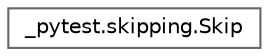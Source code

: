 digraph "Graphical Class Hierarchy"
{
 // LATEX_PDF_SIZE
  bgcolor="transparent";
  edge [fontname=Helvetica,fontsize=10,labelfontname=Helvetica,labelfontsize=10];
  node [fontname=Helvetica,fontsize=10,shape=box,height=0.2,width=0.4];
  rankdir="LR";
  Node0 [id="Node000000",label="_pytest.skipping.Skip",height=0.2,width=0.4,color="grey40", fillcolor="white", style="filled",URL="$class__pytest_1_1skipping_1_1_skip.html",tooltip=" "];
}
